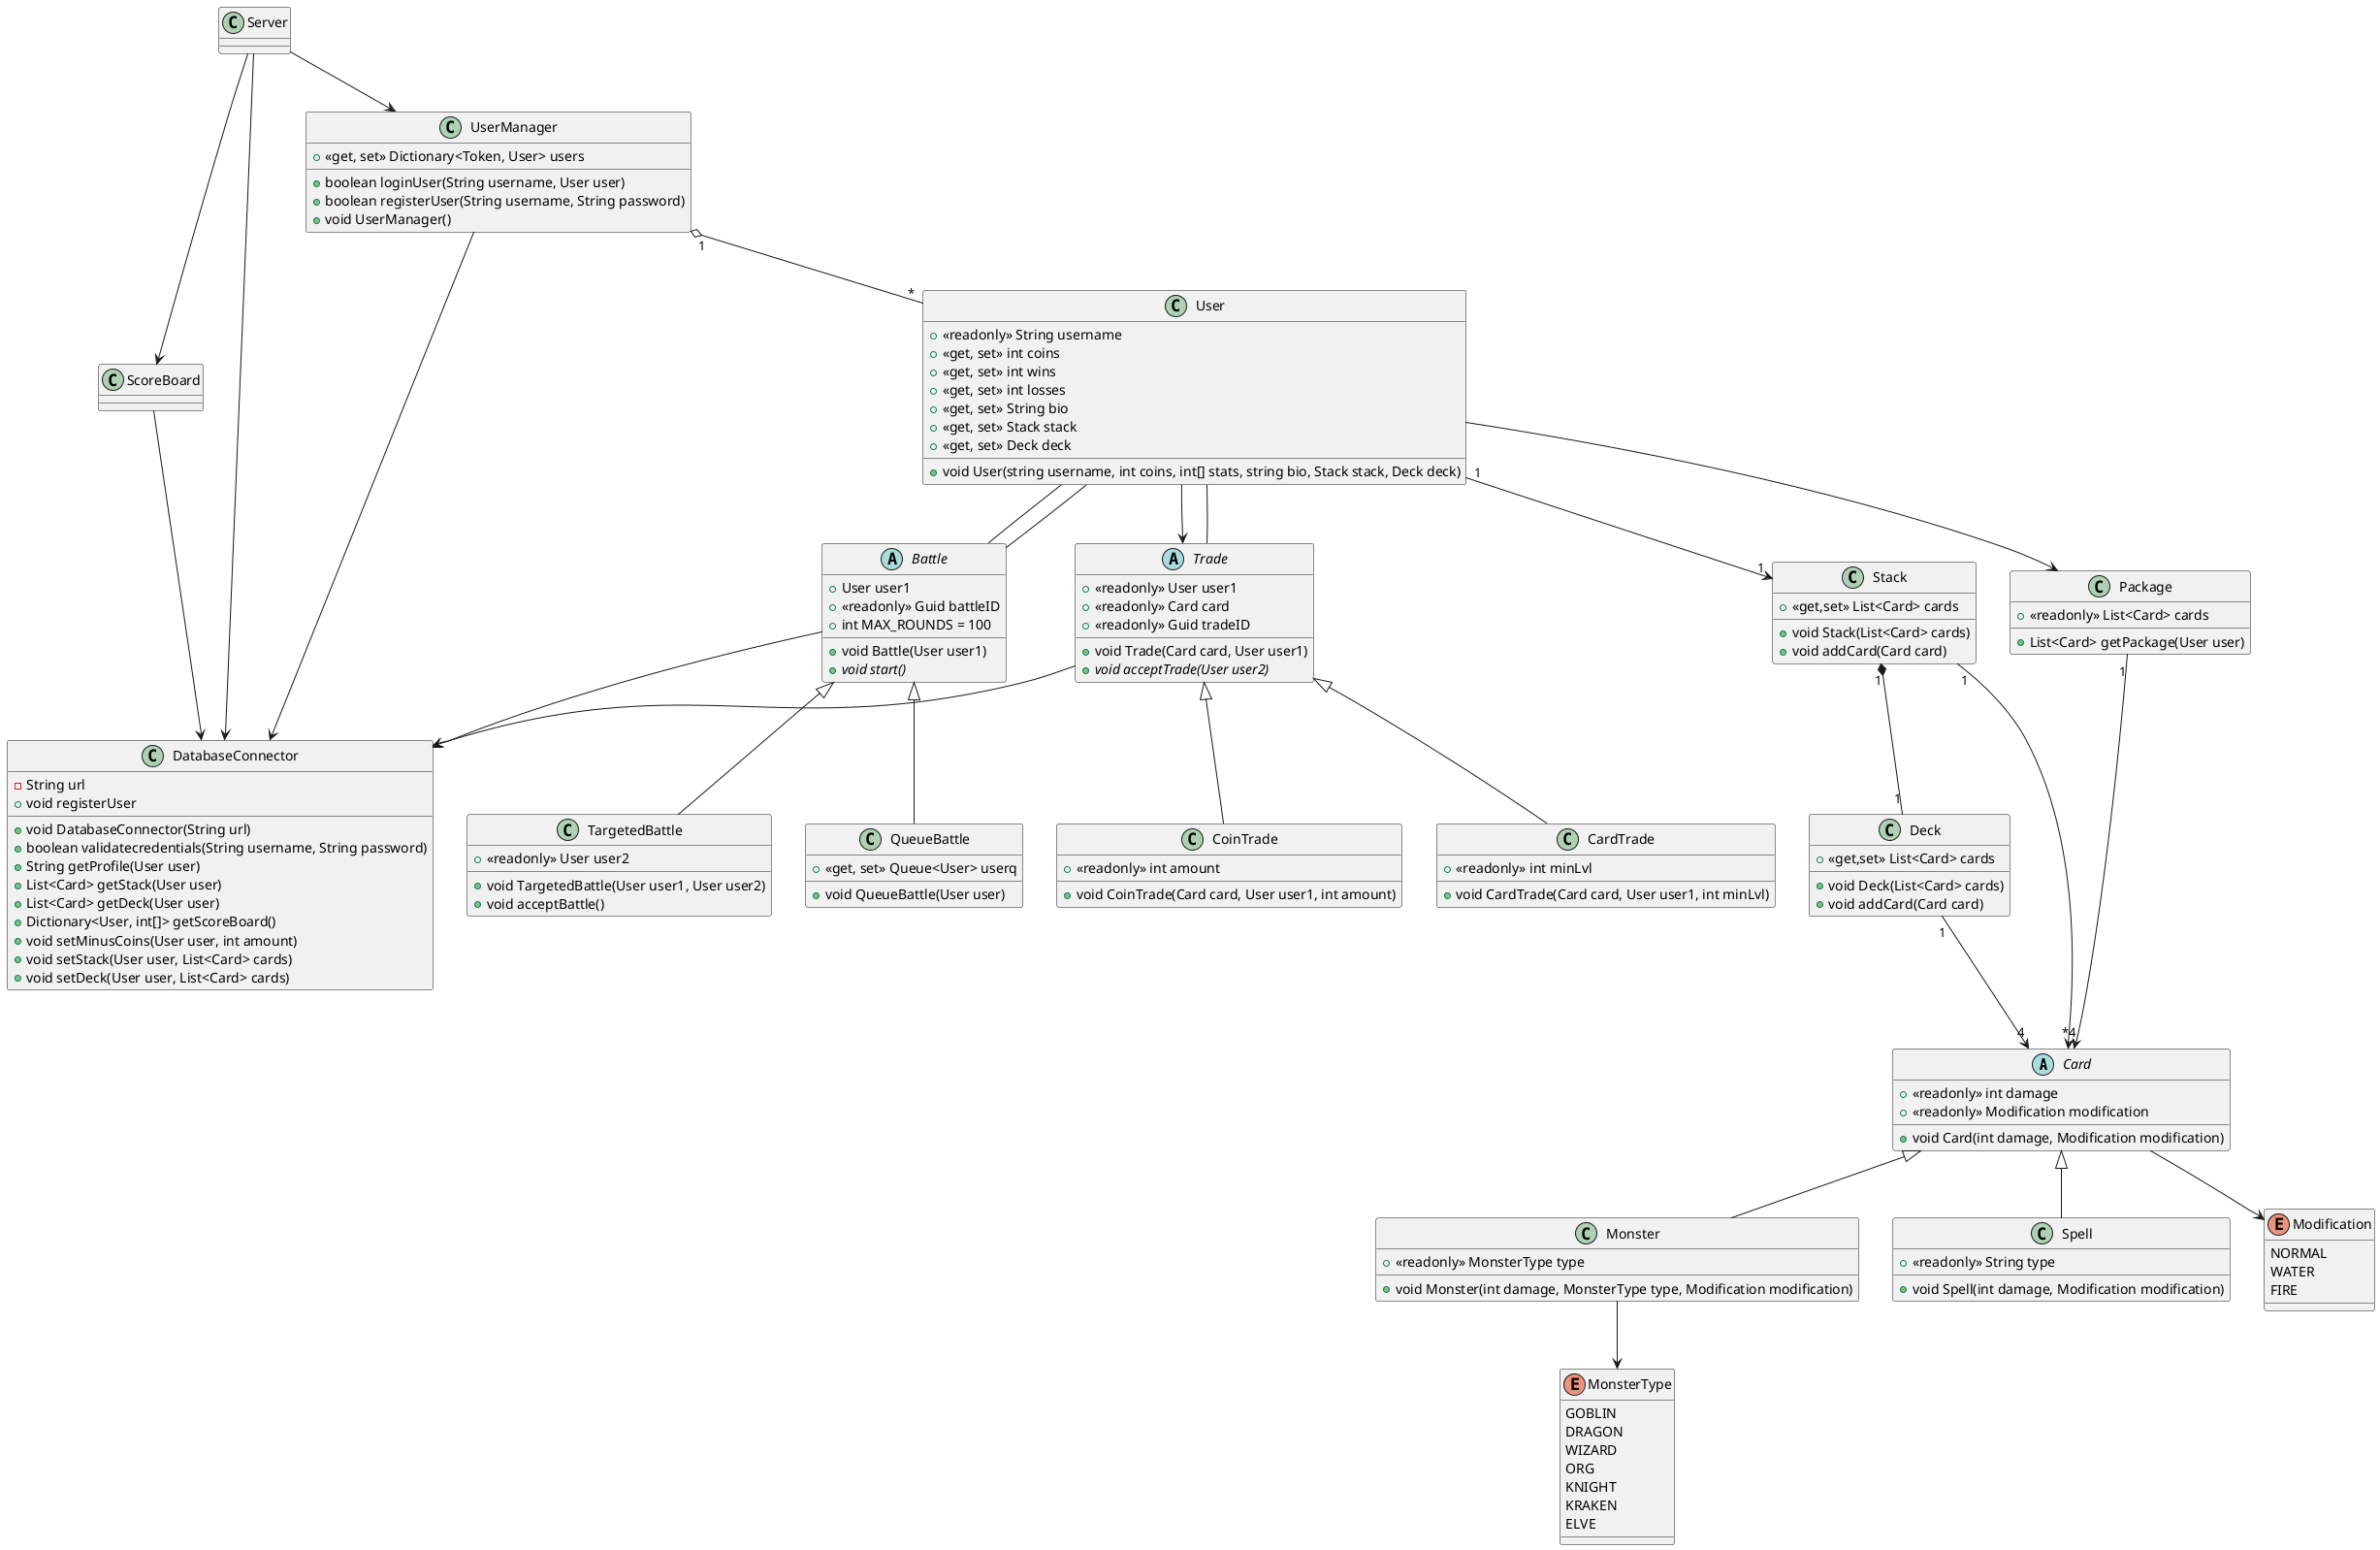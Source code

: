 @startuml MonsterTradingCardsGame

Card <|-- Monster
Card <|-- Spell

UserManager "1" o-- "*" User

User "1" --> "1" Stack

Stack "1" *-- "1" Deck

Stack "1" --> "*" Card

User --> Package

Package "1" --> "4" Card

Deck "1" --> "4" Card

Server --> DatabaseConnector
Server --> UserManager
Server --> ScoreBoard
UserManager --> DatabaseConnector

ScoreBoard --> DatabaseConnector

Trade <|-- CoinTrade
Trade <|-- CardTrade

Monster --> MonsterType
Card --> Modification

User --> Trade
Trade -- User
Trade --> DatabaseConnector

User -- Battle
Battle -- User



Battle <|-- QueueBattle
Battle <|-- TargetedBattle
Battle --> DatabaseConnector


class Server {
    

}

abstract class Card {
    + <<readonly>> int damage
    + <<readonly>> Modification modification
    + void Card(int damage, Modification modification)

}
class Monster {
    + <<readonly>> MonsterType type
    + void Monster(int damage, MonsterType type, Modification modification)
}

class Spell {
    + <<readonly>> String type
    + void Spell(int damage, Modification modification)
}

class UserManager{
    + <<get, set>> Dictionary<Token, User> users
    + boolean loginUser(String username, User user)
    + boolean registerUser(String username, String password)
    + void UserManager()
}

class User{
    + <<readonly>> String username
    + <<get, set>> int coins
    + <<get, set>> int wins
    + <<get, set>> int losses
    + <<get, set>> String bio
    + <<get, set>> Stack stack
    + <<get, set>> Deck deck

    + void User(string username, int coins, int[] stats, string bio, Stack stack, Deck deck)
}

class Stack{
    + <<get,set>> List<Card> cards
    + void Stack(List<Card> cards)
    + void addCard(Card card)
}

class Deck{
    + <<get,set>> List<Card> cards
    + void Deck(List<Card> cards)
    + void addCard(Card card)
}

class Package{
    + <<readonly>> List<Card> cards
    + List<Card> getPackage(User user)
}

enum Modification {
    NORMAL
    WATER
    FIRE
}

abstract class Trade{
    + <<readonly>> User user1
    + <<readonly>> Card card
    + <<readonly>> Guid tradeID
    + void Trade(Card card, User user1)
    + {abstract} void acceptTrade(User user2)
}

class CardTrade{
    + <<readonly>> int minLvl
    + void CardTrade(Card card, User user1, int minLvl)
    
}

class CoinTrade{
    + <<readonly>> int amount
    + void CoinTrade(Card card, User user1, int amount)
}




class ScoreBoard{

}

enum MonsterType{
    GOBLIN
    DRAGON
    WIZARD
    ORG
    KNIGHT
    KRAKEN
    ELVE
}


abstract class Battle{
    + User user1
    + <<readonly>> Guid battleID
    + int MAX_ROUNDS = 100
    + void Battle(User user1)
    + {abstract} void start()
}

class QueueBattle{
    + <<get, set>> Queue<User> userq
    + void QueueBattle(User user)

}

class TargetedBattle{
    + <<readonly>> User user2
    + void TargetedBattle(User user1, User user2)
    + void acceptBattle()
}

class DatabaseConnector {
    - String url
    + void DatabaseConnector(String url)
    + boolean validatecredentials(String username, String password)
    + String getProfile(User user)
    + List<Card> getStack(User user)
    + List<Card> getDeck(User user)
    + Dictionary<User, int[]> getScoreBoard() 
    + void registerUser
    + void setMinusCoins(User user, int amount)
    + void setStack(User user, List<Card> cards)
    + void setDeck(User user, List<Card> cards)
}

@enduml
